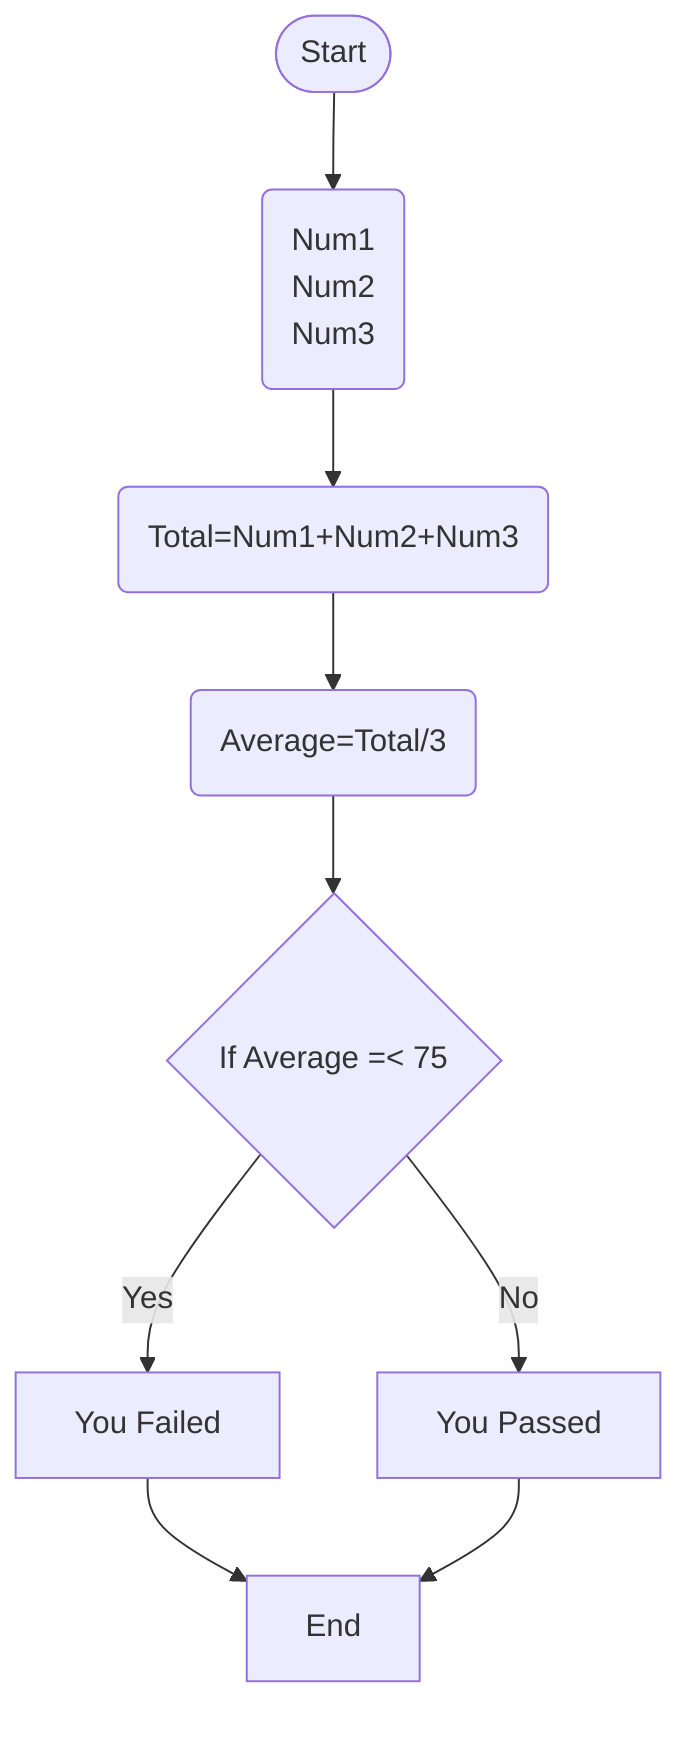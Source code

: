 flowchart TD
    A([Start]) --> B(Num1
    Num2
    Num3) --> C(Total=Num1+Num2+Num3) --> D(Average=Total/3)
    D --> E{If Average =< 75}
    E -->|Yes| F[You Failed]
    E -->|No| G[You Passed]
    F --> End
    G --> End